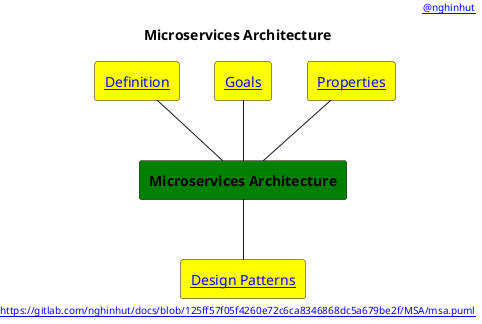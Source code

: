 @startuml
'-----START auto generated metadata please keep comment here to allow auto update-----
'-----DON'T EDIT THIS SECTION, INSTEAD RE-RUN prebuild.sh TO UPDATE-----
header [[https://www.nghinhut.dev?from=http%5C%3A%5C%2F%5C%2Fwww%5C.plantuml%5C.com%5C%2Fplantuml%5C%2Fproxy%3Ffmt%3Dsvg%5C%26src%3Dhttps%5C%3A%5C%2F%5C%2Fgitlab%5C.com%5C%2Fnghinhut%5C%2Fdocs%5C%2Fraw%5C%2F125ff57f05f4260e72c6ca8346868dc5a679be2f%5C%2FMSA%5C%2Fmsa%5C.puml%0A @nghinhut]]
footer [[http://www.plantuml.com/plantuml/proxy?fmt=svg&src=https://gitlab.com/nghinhut/docs/raw/125ff57f05f4260e72c6ca8346868dc5a679be2f/MSA/msa.puml https://gitlab.com/nghinhut/docs/blob/125ff57f05f4260e72c6ca8346868dc5a679be2f/MSA/msa.puml]]
'-----END auto generated metadata please keep comment here to allow auto update-----
title Microservices Architecture

!$REPO_URL = "https://gitlab.com/nghinhut/docs/raw/master/MSA"
!$PLANTUML_PROXY_URL = "http://www.plantuml.com/plantuml/proxy"
!$BASE_URL = $PLANTUML_PROXY_URL + "?fmt=svg&src=" + $REPO_URL

rectangle "<b>Microservices Architecture" as msa #green

rectangle "[[# Definition]]" as definition #yellow
rectangle "[[$BASE_URL/msa-goals.puml Goals]]" as goals #yellow
rectangle "[[$BASE_URL/msa-properties.puml Properties]]" as properties #yellow
rectangle "[[$BASE_URL/msa-design-patterns.puml Design Patterns]]" as design_patterns #yellow

definition -- msa
goals -- msa
properties -- msa
msa -- design_patterns

@enduml
